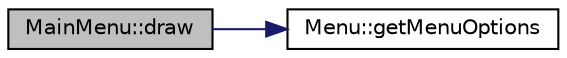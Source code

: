 digraph "MainMenu::draw"
{
 // LATEX_PDF_SIZE
  bgcolor="transparent";
  edge [fontname="Helvetica",fontsize="10",labelfontname="Helvetica",labelfontsize="10"];
  node [fontname="Helvetica",fontsize="10",shape=record];
  rankdir="LR";
  Node1 [label="MainMenu::draw",height=0.2,width=0.4,color="black", fillcolor="grey75", style="filled", fontcolor="black",tooltip=" "];
  Node1 -> Node2 [color="midnightblue",fontsize="10",style="solid",fontname="Helvetica"];
  Node2 [label="Menu::getMenuOptions",height=0.2,width=0.4,color="black",URL="$d8/ddb/classMenu.html#a4c9576ccb3eefb0e3162705ca3092bb2",tooltip=" "];
}
